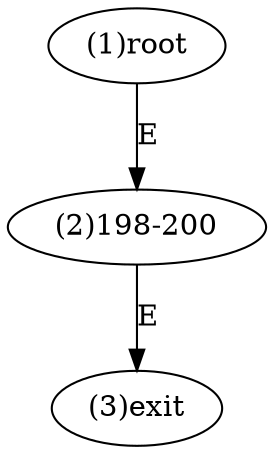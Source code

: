 digraph "" { 
1[ label="(1)root"];
2[ label="(2)198-200"];
3[ label="(3)exit"];
1->2[ label="E"];
2->3[ label="E"];
}